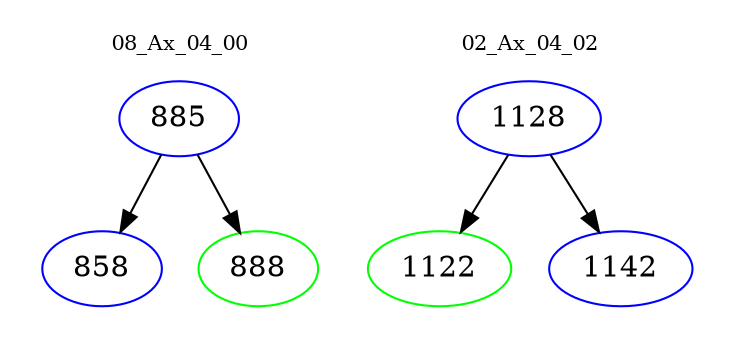 digraph{
subgraph cluster_0 {
color = white
label = "08_Ax_04_00";
fontsize=10;
T0_885 [label="885", color="blue"]
T0_885 -> T0_858 [color="black"]
T0_858 [label="858", color="blue"]
T0_885 -> T0_888 [color="black"]
T0_888 [label="888", color="green"]
}
subgraph cluster_1 {
color = white
label = "02_Ax_04_02";
fontsize=10;
T1_1128 [label="1128", color="blue"]
T1_1128 -> T1_1122 [color="black"]
T1_1122 [label="1122", color="green"]
T1_1128 -> T1_1142 [color="black"]
T1_1142 [label="1142", color="blue"]
}
}
